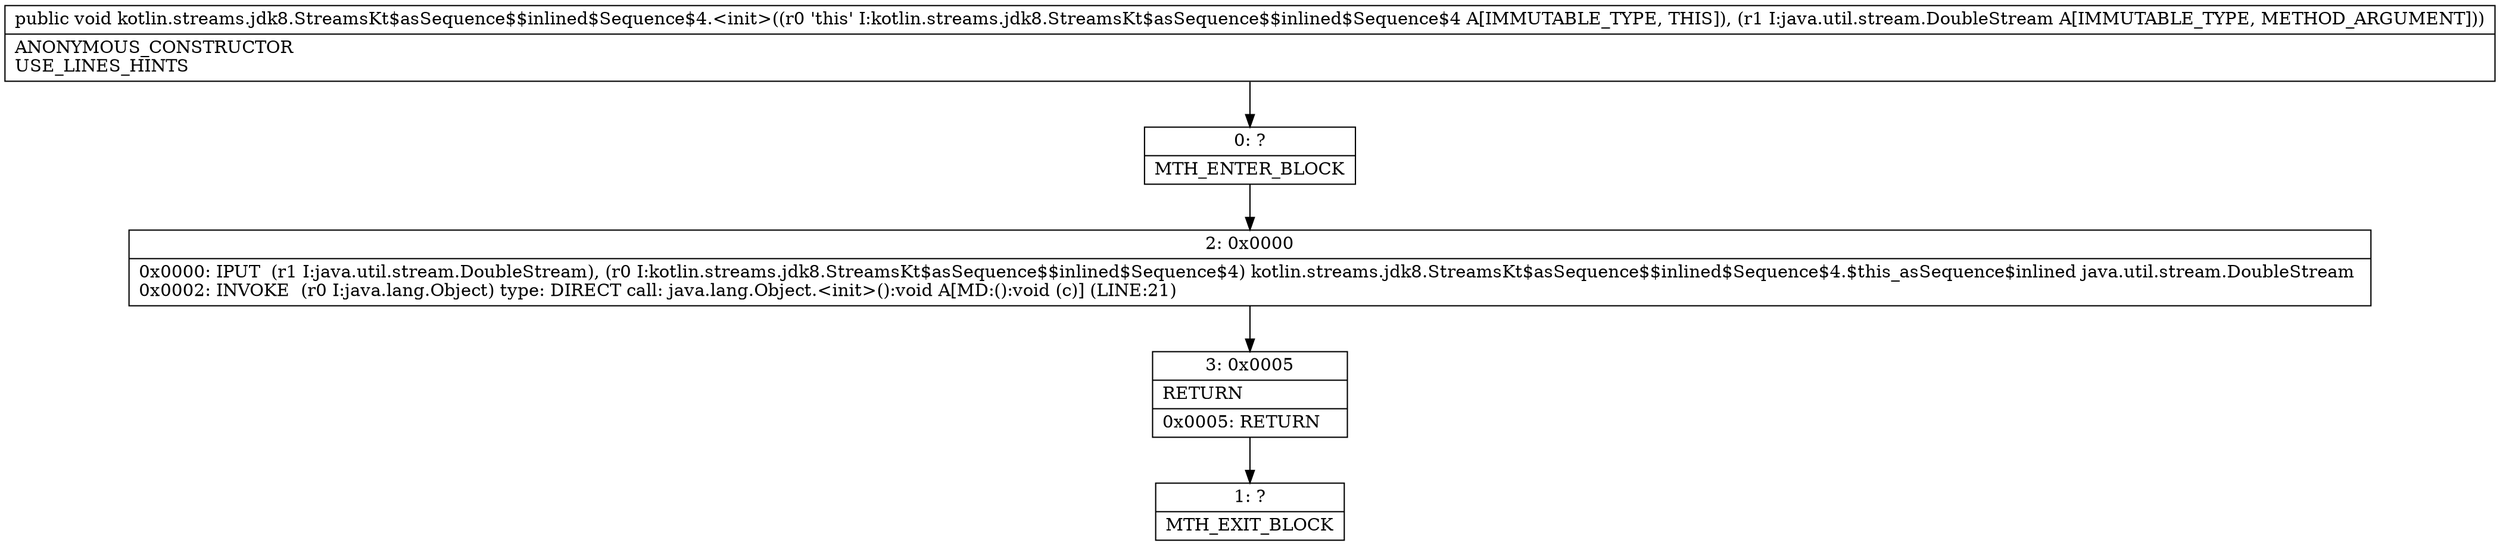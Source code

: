 digraph "CFG forkotlin.streams.jdk8.StreamsKt$asSequence$$inlined$Sequence$4.\<init\>(Ljava\/util\/stream\/DoubleStream;)V" {
Node_0 [shape=record,label="{0\:\ ?|MTH_ENTER_BLOCK\l}"];
Node_2 [shape=record,label="{2\:\ 0x0000|0x0000: IPUT  (r1 I:java.util.stream.DoubleStream), (r0 I:kotlin.streams.jdk8.StreamsKt$asSequence$$inlined$Sequence$4) kotlin.streams.jdk8.StreamsKt$asSequence$$inlined$Sequence$4.$this_asSequence$inlined java.util.stream.DoubleStream \l0x0002: INVOKE  (r0 I:java.lang.Object) type: DIRECT call: java.lang.Object.\<init\>():void A[MD:():void (c)] (LINE:21)\l}"];
Node_3 [shape=record,label="{3\:\ 0x0005|RETURN\l|0x0005: RETURN   \l}"];
Node_1 [shape=record,label="{1\:\ ?|MTH_EXIT_BLOCK\l}"];
MethodNode[shape=record,label="{public void kotlin.streams.jdk8.StreamsKt$asSequence$$inlined$Sequence$4.\<init\>((r0 'this' I:kotlin.streams.jdk8.StreamsKt$asSequence$$inlined$Sequence$4 A[IMMUTABLE_TYPE, THIS]), (r1 I:java.util.stream.DoubleStream A[IMMUTABLE_TYPE, METHOD_ARGUMENT]))  | ANONYMOUS_CONSTRUCTOR\lUSE_LINES_HINTS\l}"];
MethodNode -> Node_0;Node_0 -> Node_2;
Node_2 -> Node_3;
Node_3 -> Node_1;
}

